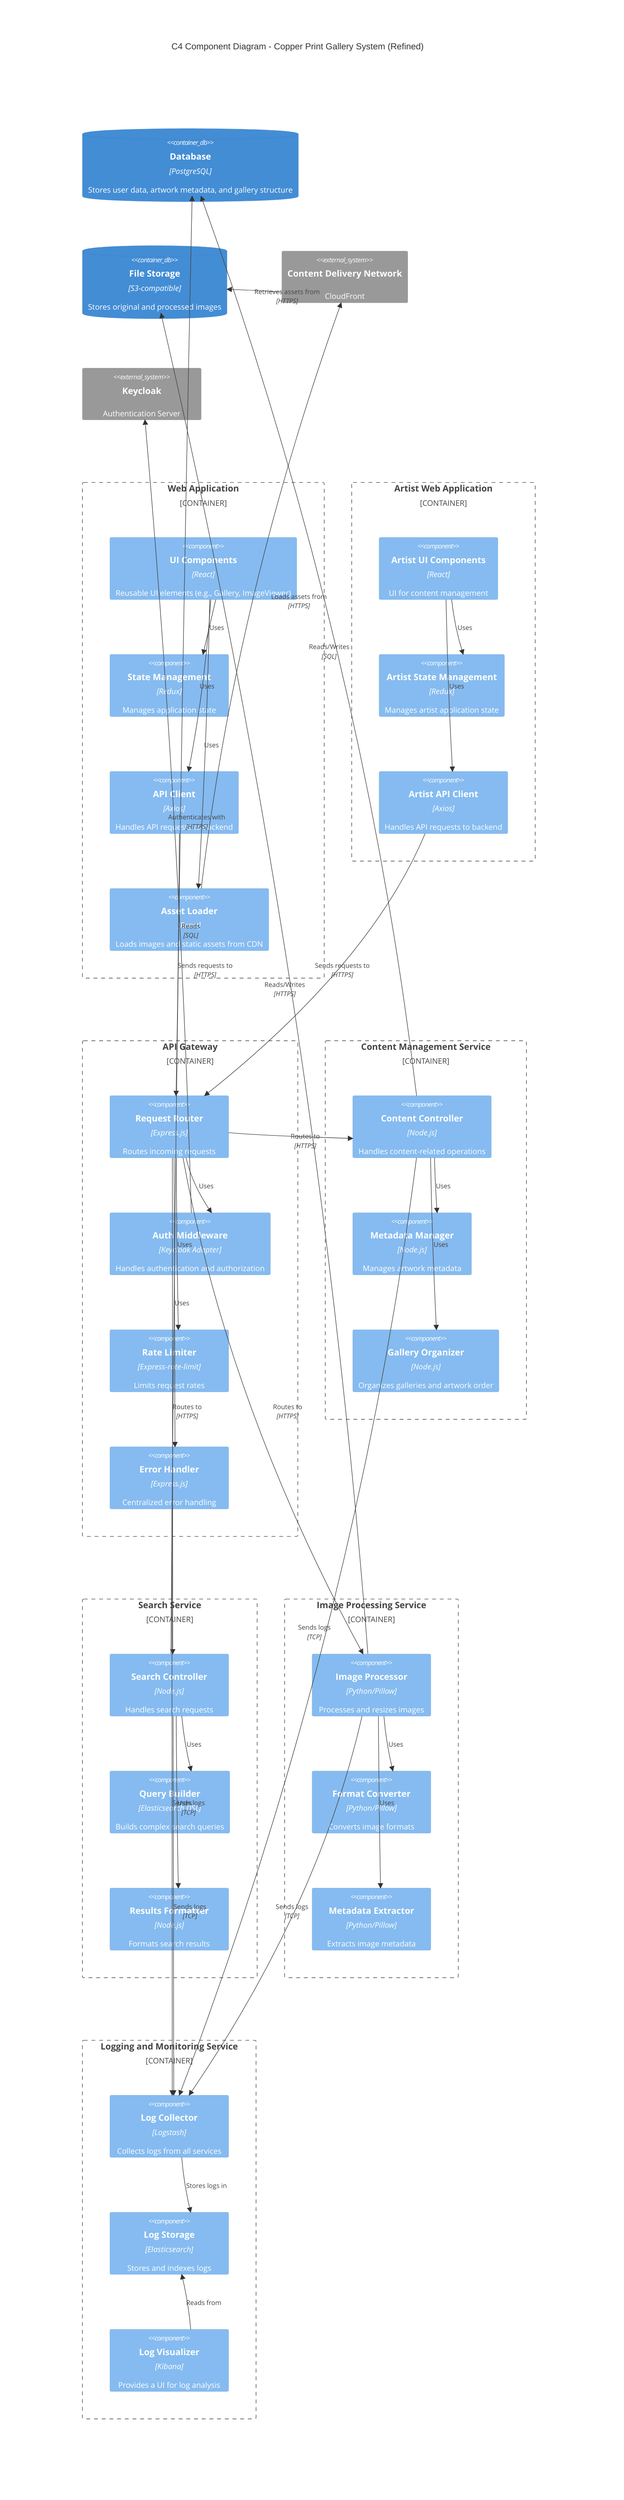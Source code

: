 C4Component
    title C4 Component Diagram - Copper Print Gallery System (Refined)

    Container_Boundary(web_app, "Web Application") {
        Component(ui_components, "UI Components", "React", "Reusable UI elements (e.g., Gallery, ImageViewer)")
        Component(state_management, "State Management", "Redux", "Manages application state")
        Component(api_client, "API Client", "Axios", "Handles API requests to backend")
        Component(asset_loader, "Asset Loader", "React", "Loads images and static assets from CDN")
    }

    Container_Boundary(artist_web_app, "Artist Web Application") {
        Component(artist_ui, "Artist UI Components", "React", "UI for content management")
        Component(artist_state, "Artist State Management", "Redux", "Manages artist application state")
        Component(artist_api_client, "Artist API Client", "Axios", "Handles API requests to backend")
    }

    Container_Boundary(api_gateway, "API Gateway") {
        Component(request_router, "Request Router", "Express.js", "Routes incoming requests")
        Component(auth_middleware, "Auth Middleware", "Keycloak Adapter", "Handles authentication and authorization")
        Component(rate_limiter, "Rate Limiter", "Express-rate-limit", "Limits request rates")
        Component(error_handler, "Error Handler", "Express.js", "Centralized error handling")
    }

    Container_Boundary(content_service, "Content Management Service") {
        Component(content_controller, "Content Controller", "Node.js", "Handles content-related operations")
        Component(metadata_manager, "Metadata Manager", "Node.js", "Manages artwork metadata")
        Component(gallery_organizer, "Gallery Organizer", "Node.js", "Organizes galleries and artwork order")
    }

    Container_Boundary(search_service, "Search Service") {
        Component(search_controller, "Search Controller", "Node.js", "Handles search requests")
        Component(query_builder, "Query Builder", "Elasticsearch DSL", "Builds complex search queries")
        Component(results_formatter, "Results Formatter", "Node.js", "Formats search results")
    }

    Container_Boundary(image_service, "Image Processing Service") {
        Component(image_processor, "Image Processor", "Python/Pillow", "Processes and resizes images")
        Component(format_converter, "Format Converter", "Python/Pillow", "Converts image formats")
        Component(metadata_extractor, "Metadata Extractor", "Python/Pillow", "Extracts image metadata")
    }

    Container_Boundary(logging_service, "Logging and Monitoring Service") {
        Component(log_collector, "Log Collector", "Logstash", "Collects logs from all services")
        Component(log_storage, "Log Storage", "Elasticsearch", "Stores and indexes logs")
        Component(log_visualizer, "Log Visualizer", "Kibana", "Provides a UI for log analysis")
    }

    ContainerDb(database, "Database", "PostgreSQL", "Stores user data, artwork metadata, and gallery structure")
    ContainerDb(file_storage, "File Storage", "S3-compatible", "Stores original and processed images")

    System_Ext(cdn, "Content Delivery Network", "CloudFront")
    System_Ext(keycloak, "Keycloak", "Authentication Server")

    Rel(ui_components, state_management, "Uses")
    Rel(ui_components, api_client, "Uses")
    Rel(ui_components, asset_loader, "Uses")

    Rel(artist_ui, artist_state, "Uses")
    Rel(artist_ui, artist_api_client, "Uses")

    Rel(request_router, auth_middleware, "Uses")
    Rel(request_router, rate_limiter, "Uses")
    Rel(request_router, error_handler, "Uses")

    Rel(content_controller, metadata_manager, "Uses")
    Rel(content_controller, gallery_organizer, "Uses")

    Rel(search_controller, query_builder, "Uses")
    Rel(search_controller, results_formatter, "Uses")

    Rel(image_processor, format_converter, "Uses")
    Rel(image_processor, metadata_extractor, "Uses")

    Rel(log_collector, log_storage, "Stores logs in")
    Rel(log_visualizer, log_storage, "Reads from")

    Rel(api_client, request_router, "Sends requests to", "HTTPS")
    Rel(artist_api_client, request_router, "Sends requests to", "HTTPS")
    Rel(asset_loader, cdn, "Loads assets from", "HTTPS")

    Rel(auth_middleware, keycloak, "Authenticates with", "HTTPS")
    Rel(request_router, content_controller, "Routes to", "HTTPS")
    Rel(request_router, search_controller, "Routes to", "HTTPS")
    Rel(request_router, image_processor, "Routes to", "HTTPS")

    Rel(content_controller, database, "Reads/Writes", "SQL")
    Rel(search_controller, database, "Reads", "SQL")
    Rel(image_processor, file_storage, "Reads/Writes", "HTTPS")

    Rel(cdn, file_storage, "Retrieves assets from", "HTTPS")

    Rel(error_handler, log_collector, "Sends logs", "TCP")
    Rel(content_controller, log_collector, "Sends logs", "TCP")
    Rel(search_controller, log_collector, "Sends logs", "TCP")
    Rel(image_processor, log_collector, "Sends logs", "TCP")

    UpdateLayoutConfig($c4ShapeInRow="3", $c4BoundaryInRow="2")
